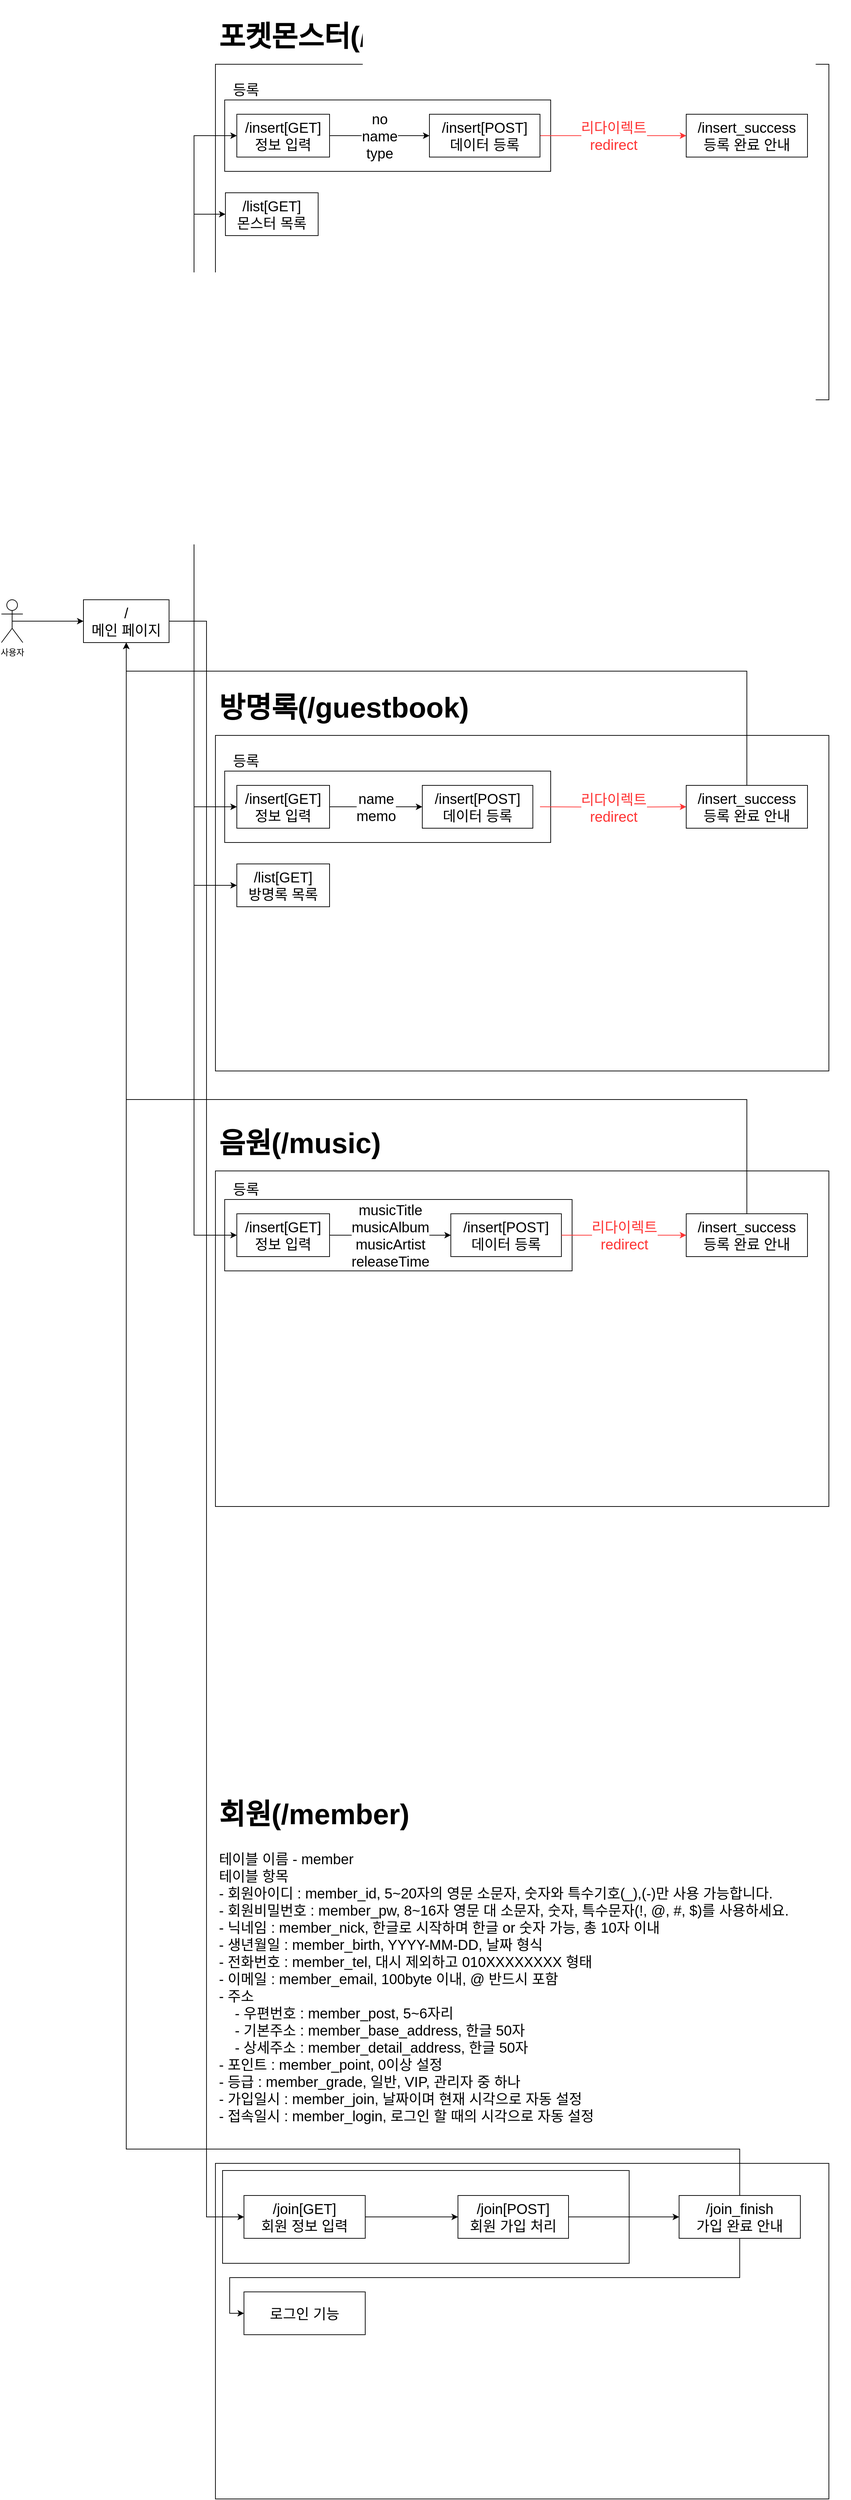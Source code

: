 <mxfile version="20.2.8" type="github" pages="2">
  <diagram id="O57XJA18-S0DsmIZMTSG" name="Flow">
    <mxGraphModel dx="1673" dy="2065" grid="1" gridSize="10" guides="1" tooltips="1" connect="1" arrows="1" fold="1" page="1" pageScale="1" pageWidth="827" pageHeight="1169" math="0" shadow="0">
      <root>
        <mxCell id="0" />
        <mxCell id="1" parent="0" />
        <mxCell id="FwMJxgxvuYq8EWC6jKZR-33" value="" style="rounded=0;whiteSpace=wrap;html=1;fontSize=20;" parent="1" vertex="1">
          <mxGeometry x="400" y="2360" width="860" height="470" as="geometry" />
        </mxCell>
        <mxCell id="FwMJxgxvuYq8EWC6jKZR-34" value="" style="rounded=0;whiteSpace=wrap;html=1;fontSize=20;" parent="1" vertex="1">
          <mxGeometry x="410" y="2370" width="570" height="130" as="geometry" />
        </mxCell>
        <mxCell id="FwMJxgxvuYq8EWC6jKZR-4" value="" style="rounded=0;whiteSpace=wrap;html=1;fontSize=20;" parent="1" vertex="1">
          <mxGeometry x="400" y="360" width="860" height="470" as="geometry" />
        </mxCell>
        <mxCell id="FwMJxgxvuYq8EWC6jKZR-5" value="" style="rounded=0;whiteSpace=wrap;html=1;fontSize=20;" parent="1" vertex="1">
          <mxGeometry x="413" y="410" width="457" height="100" as="geometry" />
        </mxCell>
        <mxCell id="FwMJxgxvuYq8EWC6jKZR-16" value="" style="rounded=0;whiteSpace=wrap;html=1;fontSize=20;" parent="1" vertex="1">
          <mxGeometry x="400" y="970" width="860" height="470" as="geometry" />
        </mxCell>
        <mxCell id="FwMJxgxvuYq8EWC6jKZR-17" value="" style="rounded=0;whiteSpace=wrap;html=1;fontSize=20;" parent="1" vertex="1">
          <mxGeometry x="413" y="1010" width="487" height="100" as="geometry" />
        </mxCell>
        <mxCell id="oXbdgaAhtaBAxmXEic1q-6" value="" style="rounded=0;whiteSpace=wrap;html=1;fontSize=20;" parent="1" vertex="1">
          <mxGeometry x="400" y="-580" width="860" height="470" as="geometry" />
        </mxCell>
        <mxCell id="oXbdgaAhtaBAxmXEic1q-5" style="edgeStyle=orthogonalEdgeStyle;rounded=0;orthogonalLoop=1;jettySize=auto;html=1;exitX=0.5;exitY=0.5;exitDx=0;exitDy=0;exitPerimeter=0;entryX=0;entryY=0.5;entryDx=0;entryDy=0;fontSize=20;" parent="1" source="oXbdgaAhtaBAxmXEic1q-1" target="oXbdgaAhtaBAxmXEic1q-4" edge="1">
          <mxGeometry relative="1" as="geometry" />
        </mxCell>
        <mxCell id="oXbdgaAhtaBAxmXEic1q-1" value="사용자" style="shape=umlActor;verticalLabelPosition=bottom;verticalAlign=top;html=1;outlineConnect=0;" parent="1" vertex="1">
          <mxGeometry x="100" y="170" width="30" height="60" as="geometry" />
        </mxCell>
        <mxCell id="oXbdgaAhtaBAxmXEic1q-9" value="" style="rounded=0;whiteSpace=wrap;html=1;fontSize=20;" parent="1" vertex="1">
          <mxGeometry x="413" y="-530" width="457" height="100" as="geometry" />
        </mxCell>
        <mxCell id="oXbdgaAhtaBAxmXEic1q-11" style="edgeStyle=orthogonalEdgeStyle;rounded=0;orthogonalLoop=1;jettySize=auto;html=1;exitX=1;exitY=0.5;exitDx=0;exitDy=0;entryX=0;entryY=0.5;entryDx=0;entryDy=0;fontSize=20;" parent="1" source="oXbdgaAhtaBAxmXEic1q-4" target="oXbdgaAhtaBAxmXEic1q-12" edge="1">
          <mxGeometry relative="1" as="geometry">
            <Array as="points">
              <mxPoint x="370" y="200" />
              <mxPoint x="370" y="-480" />
            </Array>
          </mxGeometry>
        </mxCell>
        <mxCell id="FwMJxgxvuYq8EWC6jKZR-23" style="edgeStyle=orthogonalEdgeStyle;rounded=0;orthogonalLoop=1;jettySize=auto;html=1;exitX=1;exitY=0.5;exitDx=0;exitDy=0;entryX=0;entryY=0.5;entryDx=0;entryDy=0;fontSize=20;fontColor=#000000;strokeColor=#000000;" parent="1" source="oXbdgaAhtaBAxmXEic1q-4" target="FwMJxgxvuYq8EWC6jKZR-20" edge="1">
          <mxGeometry relative="1" as="geometry">
            <Array as="points">
              <mxPoint x="370" y="200" />
              <mxPoint x="370" y="1060" />
            </Array>
          </mxGeometry>
        </mxCell>
        <mxCell id="FwMJxgxvuYq8EWC6jKZR-35" style="edgeStyle=orthogonalEdgeStyle;rounded=0;orthogonalLoop=1;jettySize=auto;html=1;exitX=1;exitY=0.5;exitDx=0;exitDy=0;entryX=0;entryY=0.5;entryDx=0;entryDy=0;fontSize=20;fontColor=#000000;strokeColor=#000000;" parent="1" source="oXbdgaAhtaBAxmXEic1q-4" target="FwMJxgxvuYq8EWC6jKZR-29" edge="1">
          <mxGeometry relative="1" as="geometry" />
        </mxCell>
        <mxCell id="tKP0dVKC1xyqjup3bviw-5" style="edgeStyle=orthogonalEdgeStyle;rounded=0;orthogonalLoop=1;jettySize=auto;html=1;entryX=0;entryY=0.5;entryDx=0;entryDy=0;" edge="1" parent="1" source="oXbdgaAhtaBAxmXEic1q-4" target="tKP0dVKC1xyqjup3bviw-1">
          <mxGeometry relative="1" as="geometry">
            <Array as="points">
              <mxPoint x="370" y="200" />
              <mxPoint x="370" y="-370" />
            </Array>
          </mxGeometry>
        </mxCell>
        <mxCell id="tKP0dVKC1xyqjup3bviw-7" style="edgeStyle=orthogonalEdgeStyle;rounded=0;orthogonalLoop=1;jettySize=auto;html=1;entryX=0;entryY=0.5;entryDx=0;entryDy=0;" edge="1" parent="1" source="oXbdgaAhtaBAxmXEic1q-4" target="tKP0dVKC1xyqjup3bviw-6">
          <mxGeometry relative="1" as="geometry">
            <Array as="points">
              <mxPoint x="370" y="200" />
              <mxPoint x="370" y="570" />
            </Array>
          </mxGeometry>
        </mxCell>
        <mxCell id="oXbdgaAhtaBAxmXEic1q-4" value="/&lt;br&gt;메인 페이지" style="rounded=0;whiteSpace=wrap;html=1;fontSize=20;" parent="1" vertex="1">
          <mxGeometry x="215" y="170" width="120" height="60" as="geometry" />
        </mxCell>
        <mxCell id="oXbdgaAhtaBAxmXEic1q-8" value="&lt;h1&gt;포켓몬스터(/pocketmon)&lt;/h1&gt;" style="text;html=1;strokeColor=none;fillColor=none;spacing=5;spacingTop=-20;whiteSpace=wrap;overflow=hidden;rounded=0;fontSize=20;" parent="1" vertex="1">
          <mxGeometry x="400" y="-660" width="560" height="80" as="geometry" />
        </mxCell>
        <mxCell id="oXbdgaAhtaBAxmXEic1q-10" value="등록" style="text;html=1;strokeColor=none;fillColor=none;align=center;verticalAlign=middle;whiteSpace=wrap;rounded=0;fontSize=20;" parent="1" vertex="1">
          <mxGeometry x="413" y="-560" width="60" height="30" as="geometry" />
        </mxCell>
        <mxCell id="oXbdgaAhtaBAxmXEic1q-14" value="no&lt;br&gt;name&lt;br&gt;type" style="edgeStyle=orthogonalEdgeStyle;rounded=0;orthogonalLoop=1;jettySize=auto;html=1;exitX=1;exitY=0.5;exitDx=0;exitDy=0;entryX=0;entryY=0.5;entryDx=0;entryDy=0;fontSize=20;" parent="1" source="oXbdgaAhtaBAxmXEic1q-12" target="oXbdgaAhtaBAxmXEic1q-13" edge="1">
          <mxGeometry relative="1" as="geometry" />
        </mxCell>
        <mxCell id="oXbdgaAhtaBAxmXEic1q-12" value="/insert[GET]&lt;br&gt;정보 입력" style="rounded=0;whiteSpace=wrap;html=1;fontSize=20;" parent="1" vertex="1">
          <mxGeometry x="430" y="-510" width="130" height="60" as="geometry" />
        </mxCell>
        <mxCell id="FwMJxgxvuYq8EWC6jKZR-2" value="리다이렉트&lt;br&gt;redirect" style="edgeStyle=orthogonalEdgeStyle;rounded=0;orthogonalLoop=1;jettySize=auto;html=1;exitX=1;exitY=0.5;exitDx=0;exitDy=0;entryX=0;entryY=0.5;entryDx=0;entryDy=0;fontSize=20;fillColor=#f8cecc;strokeColor=#FF3333;fontColor=#FF3333;" parent="1" source="oXbdgaAhtaBAxmXEic1q-13" target="FwMJxgxvuYq8EWC6jKZR-1" edge="1">
          <mxGeometry relative="1" as="geometry" />
        </mxCell>
        <mxCell id="oXbdgaAhtaBAxmXEic1q-13" value="/insert[POST]&lt;br&gt;데이터 등록" style="rounded=0;whiteSpace=wrap;html=1;fontSize=20;" parent="1" vertex="1">
          <mxGeometry x="700" y="-510" width="155" height="60" as="geometry" />
        </mxCell>
        <mxCell id="FwMJxgxvuYq8EWC6jKZR-1" value="/insert_success&lt;br&gt;등록 완료 안내" style="rounded=0;whiteSpace=wrap;html=1;fontSize=20;" parent="1" vertex="1">
          <mxGeometry x="1060" y="-510" width="170" height="60" as="geometry" />
        </mxCell>
        <mxCell id="FwMJxgxvuYq8EWC6jKZR-3" value="&lt;h1&gt;방명록(/guestbook)&lt;/h1&gt;" style="text;html=1;strokeColor=none;fillColor=none;spacing=5;spacingTop=-20;whiteSpace=wrap;overflow=hidden;rounded=0;fontSize=20;fontColor=#000000;" parent="1" vertex="1">
          <mxGeometry x="400" y="280" width="370" height="80" as="geometry" />
        </mxCell>
        <mxCell id="FwMJxgxvuYq8EWC6jKZR-6" value="등록" style="text;html=1;strokeColor=none;fillColor=none;align=center;verticalAlign=middle;whiteSpace=wrap;rounded=0;fontSize=20;" parent="1" vertex="1">
          <mxGeometry x="413" y="380" width="60" height="30" as="geometry" />
        </mxCell>
        <mxCell id="FwMJxgxvuYq8EWC6jKZR-7" value="name&lt;br&gt;memo" style="edgeStyle=orthogonalEdgeStyle;rounded=0;orthogonalLoop=1;jettySize=auto;html=1;exitX=1;exitY=0.5;exitDx=0;exitDy=0;fontSize=20;entryX=0;entryY=0.5;entryDx=0;entryDy=0;" parent="1" source="FwMJxgxvuYq8EWC6jKZR-8" target="FwMJxgxvuYq8EWC6jKZR-24" edge="1">
          <mxGeometry relative="1" as="geometry">
            <mxPoint x="700.0" y="460.0" as="targetPoint" />
          </mxGeometry>
        </mxCell>
        <mxCell id="FwMJxgxvuYq8EWC6jKZR-8" value="/insert[GET]&lt;br&gt;정보 입력" style="rounded=0;whiteSpace=wrap;html=1;fontSize=20;" parent="1" vertex="1">
          <mxGeometry x="430" y="430" width="130" height="60" as="geometry" />
        </mxCell>
        <mxCell id="FwMJxgxvuYq8EWC6jKZR-9" value="리다이렉트&lt;br&gt;redirect" style="edgeStyle=orthogonalEdgeStyle;rounded=0;orthogonalLoop=1;jettySize=auto;html=1;exitX=1;exitY=0.5;exitDx=0;exitDy=0;entryX=0;entryY=0.5;entryDx=0;entryDy=0;fontSize=20;fillColor=#f8cecc;strokeColor=#FF3333;fontColor=#FF3333;" parent="1" target="FwMJxgxvuYq8EWC6jKZR-10" edge="1">
          <mxGeometry relative="1" as="geometry">
            <mxPoint x="855" y="460.0" as="sourcePoint" />
          </mxGeometry>
        </mxCell>
        <mxCell id="FwMJxgxvuYq8EWC6jKZR-13" style="edgeStyle=orthogonalEdgeStyle;rounded=0;orthogonalLoop=1;jettySize=auto;html=1;exitX=0.5;exitY=0;exitDx=0;exitDy=0;entryX=0.5;entryY=1;entryDx=0;entryDy=0;fontSize=20;fontColor=#000000;strokeColor=#000000;" parent="1" source="FwMJxgxvuYq8EWC6jKZR-10" target="oXbdgaAhtaBAxmXEic1q-4" edge="1">
          <mxGeometry relative="1" as="geometry">
            <Array as="points">
              <mxPoint x="1145" y="270" />
              <mxPoint x="275" y="270" />
            </Array>
          </mxGeometry>
        </mxCell>
        <mxCell id="FwMJxgxvuYq8EWC6jKZR-10" value="/insert_success&lt;br&gt;등록 완료 안내" style="rounded=0;whiteSpace=wrap;html=1;fontSize=20;" parent="1" vertex="1">
          <mxGeometry x="1060" y="430" width="170" height="60" as="geometry" />
        </mxCell>
        <mxCell id="FwMJxgxvuYq8EWC6jKZR-11" value="/insert[POST]&lt;br&gt;데이터 등록" style="rounded=0;whiteSpace=wrap;html=1;fontSize=20;" parent="1" vertex="1">
          <mxGeometry x="730" y="1030" width="155" height="60" as="geometry" />
        </mxCell>
        <mxCell id="FwMJxgxvuYq8EWC6jKZR-12" style="edgeStyle=orthogonalEdgeStyle;rounded=0;orthogonalLoop=1;jettySize=auto;html=1;exitX=1;exitY=0.5;exitDx=0;exitDy=0;entryX=0;entryY=0.5;entryDx=0;entryDy=0;fontSize=20;fontColor=#000000;strokeColor=#000000;" parent="1" source="oXbdgaAhtaBAxmXEic1q-4" target="FwMJxgxvuYq8EWC6jKZR-8" edge="1">
          <mxGeometry relative="1" as="geometry">
            <Array as="points">
              <mxPoint x="370" y="200" />
              <mxPoint x="370" y="460" />
            </Array>
          </mxGeometry>
        </mxCell>
        <mxCell id="FwMJxgxvuYq8EWC6jKZR-15" value="&lt;h1&gt;음원(/music)&lt;/h1&gt;" style="text;html=1;strokeColor=none;fillColor=none;spacing=5;spacingTop=-20;whiteSpace=wrap;overflow=hidden;rounded=0;fontSize=20;fontColor=#000000;" parent="1" vertex="1">
          <mxGeometry x="400" y="890" width="650" height="70" as="geometry" />
        </mxCell>
        <mxCell id="FwMJxgxvuYq8EWC6jKZR-18" value="등록" style="text;html=1;strokeColor=none;fillColor=none;align=center;verticalAlign=middle;whiteSpace=wrap;rounded=0;fontSize=20;" parent="1" vertex="1">
          <mxGeometry x="413" y="980" width="60" height="30" as="geometry" />
        </mxCell>
        <mxCell id="FwMJxgxvuYq8EWC6jKZR-19" value="musicTitle&lt;br&gt;musicAlbum&lt;br&gt;musicArtist&lt;br&gt;releaseTime" style="edgeStyle=orthogonalEdgeStyle;rounded=0;orthogonalLoop=1;jettySize=auto;html=1;exitX=1;exitY=0.5;exitDx=0;exitDy=0;fontSize=20;entryX=0;entryY=0.5;entryDx=0;entryDy=0;" parent="1" source="FwMJxgxvuYq8EWC6jKZR-20" target="FwMJxgxvuYq8EWC6jKZR-11" edge="1">
          <mxGeometry relative="1" as="geometry">
            <mxPoint x="710" y="1060" as="targetPoint" />
          </mxGeometry>
        </mxCell>
        <mxCell id="FwMJxgxvuYq8EWC6jKZR-20" value="/insert[GET]&lt;br&gt;정보 입력" style="rounded=0;whiteSpace=wrap;html=1;fontSize=20;" parent="1" vertex="1">
          <mxGeometry x="430" y="1030" width="130" height="60" as="geometry" />
        </mxCell>
        <mxCell id="FwMJxgxvuYq8EWC6jKZR-21" value="리다이렉트&lt;br&gt;redirect" style="edgeStyle=orthogonalEdgeStyle;rounded=0;orthogonalLoop=1;jettySize=auto;html=1;entryX=0;entryY=0.5;entryDx=0;entryDy=0;fontSize=20;fillColor=#f8cecc;strokeColor=#FF3333;fontColor=#FF3333;exitX=1;exitY=0.5;exitDx=0;exitDy=0;" parent="1" source="FwMJxgxvuYq8EWC6jKZR-11" target="FwMJxgxvuYq8EWC6jKZR-22" edge="1">
          <mxGeometry relative="1" as="geometry">
            <mxPoint x="900" y="1060" as="sourcePoint" />
          </mxGeometry>
        </mxCell>
        <mxCell id="FwMJxgxvuYq8EWC6jKZR-25" style="edgeStyle=orthogonalEdgeStyle;rounded=0;orthogonalLoop=1;jettySize=auto;html=1;exitX=0.5;exitY=0;exitDx=0;exitDy=0;entryX=0.5;entryY=1;entryDx=0;entryDy=0;fontSize=20;fontColor=#000000;strokeColor=#000000;" parent="1" source="FwMJxgxvuYq8EWC6jKZR-22" target="oXbdgaAhtaBAxmXEic1q-4" edge="1">
          <mxGeometry relative="1" as="geometry">
            <Array as="points">
              <mxPoint x="1145" y="870" />
              <mxPoint x="275" y="870" />
            </Array>
          </mxGeometry>
        </mxCell>
        <mxCell id="FwMJxgxvuYq8EWC6jKZR-22" value="/insert_success&lt;br&gt;등록 완료 안내" style="rounded=0;whiteSpace=wrap;html=1;fontSize=20;" parent="1" vertex="1">
          <mxGeometry x="1060" y="1030" width="170" height="60" as="geometry" />
        </mxCell>
        <mxCell id="FwMJxgxvuYq8EWC6jKZR-24" value="/insert[POST]&lt;br&gt;데이터 등록" style="rounded=0;whiteSpace=wrap;html=1;fontSize=20;" parent="1" vertex="1">
          <mxGeometry x="690" y="430" width="155" height="60" as="geometry" />
        </mxCell>
        <mxCell id="FwMJxgxvuYq8EWC6jKZR-27" value="&lt;h1&gt;회원(/member)&lt;/h1&gt;&lt;div&gt;테이블 이름 - member&lt;/div&gt;&lt;div&gt;테이블 항목&lt;/div&gt;&lt;div&gt;- 회원아이디 : member_id, 5~20자의 영문 소문자, 숫자와 특수기호(_),(-)만 사용 가능합니다.&lt;/div&gt;&lt;div&gt;- 회원비밀번호 : member_pw, 8~16자 영문 대 소문자, 숫자, 특수문자(!, @, #, $)를 사용하세요.&lt;/div&gt;&lt;div&gt;- 닉네임 : member_nick, 한글로 시작하며 한글 or 숫자 가능, 총 10자 이내&lt;/div&gt;&lt;div&gt;- 생년월일 : member_birth, YYYY-MM-DD, 날짜 형식&lt;/div&gt;&lt;div&gt;- 전화번호 : member_tel, 대시 제외하고 010XXXXXXXX 형태&lt;/div&gt;&lt;div&gt;- 이메일 : member_email, 100byte 이내, @ 반드시 포함&lt;/div&gt;&lt;div&gt;- 주소&lt;/div&gt;&lt;div&gt;&amp;nbsp; &amp;nbsp; - 우편번호 : member_post, 5~6자리&lt;/div&gt;&lt;div&gt;&amp;nbsp; &amp;nbsp; - 기본주소 : member_base_address, 한글 50자&lt;/div&gt;&lt;div&gt;&amp;nbsp; &amp;nbsp; - 상세주소 : member_detail_address, 한글 50자&lt;/div&gt;&lt;div&gt;- 포인트 : member_point, 0이상 설정&lt;/div&gt;&lt;div&gt;- 등급 : member_grade, 일반, VIP, 관리자 중 하나&lt;/div&gt;&lt;div&gt;- 가입일시 : member_join, 날짜이며 현재 시각으로 자동 설정&lt;/div&gt;&lt;div&gt;- 접속일시 : member_login, 로그인 할 때의 시각으로 자동 설정&lt;/div&gt;" style="text;html=1;strokeColor=none;fillColor=none;spacing=5;spacingTop=-20;whiteSpace=wrap;overflow=hidden;rounded=0;fontSize=20;fontColor=#000000;" parent="1" vertex="1">
          <mxGeometry x="400" y="1830" width="890" height="510" as="geometry" />
        </mxCell>
        <mxCell id="FwMJxgxvuYq8EWC6jKZR-32" style="edgeStyle=orthogonalEdgeStyle;rounded=0;orthogonalLoop=1;jettySize=auto;html=1;exitX=1;exitY=0.5;exitDx=0;exitDy=0;entryX=0;entryY=0.5;entryDx=0;entryDy=0;fontSize=20;fontColor=#000000;strokeColor=#000000;" parent="1" source="FwMJxgxvuYq8EWC6jKZR-28" target="FwMJxgxvuYq8EWC6jKZR-30" edge="1">
          <mxGeometry relative="1" as="geometry" />
        </mxCell>
        <mxCell id="FwMJxgxvuYq8EWC6jKZR-28" value="/join[POST]&lt;br&gt;회원 가입 처리" style="rounded=0;whiteSpace=wrap;html=1;fontSize=20;" parent="1" vertex="1">
          <mxGeometry x="740" y="2405" width="155" height="60" as="geometry" />
        </mxCell>
        <mxCell id="FwMJxgxvuYq8EWC6jKZR-31" style="edgeStyle=orthogonalEdgeStyle;rounded=0;orthogonalLoop=1;jettySize=auto;html=1;exitX=1;exitY=0.5;exitDx=0;exitDy=0;entryX=0;entryY=0.5;entryDx=0;entryDy=0;fontSize=20;fontColor=#000000;strokeColor=#000000;" parent="1" source="FwMJxgxvuYq8EWC6jKZR-29" target="FwMJxgxvuYq8EWC6jKZR-28" edge="1">
          <mxGeometry relative="1" as="geometry" />
        </mxCell>
        <mxCell id="FwMJxgxvuYq8EWC6jKZR-29" value="/join[GET]&lt;br&gt;회원 정보 입력" style="rounded=0;whiteSpace=wrap;html=1;fontSize=20;" parent="1" vertex="1">
          <mxGeometry x="440" y="2405" width="170" height="60" as="geometry" />
        </mxCell>
        <mxCell id="FwMJxgxvuYq8EWC6jKZR-36" style="edgeStyle=orthogonalEdgeStyle;rounded=0;orthogonalLoop=1;jettySize=auto;html=1;exitX=0.5;exitY=0;exitDx=0;exitDy=0;entryX=0.5;entryY=1;entryDx=0;entryDy=0;fontSize=20;fontColor=#000000;strokeColor=#000000;" parent="1" source="FwMJxgxvuYq8EWC6jKZR-30" target="oXbdgaAhtaBAxmXEic1q-4" edge="1">
          <mxGeometry relative="1" as="geometry">
            <Array as="points">
              <mxPoint x="1135" y="2340" />
              <mxPoint x="275" y="2340" />
            </Array>
          </mxGeometry>
        </mxCell>
        <mxCell id="tLdyOI6LnVIX3LAUtrd9-2" style="edgeStyle=orthogonalEdgeStyle;rounded=0;orthogonalLoop=1;jettySize=auto;html=1;exitX=0.5;exitY=1;exitDx=0;exitDy=0;entryX=0;entryY=0.5;entryDx=0;entryDy=0;" parent="1" source="FwMJxgxvuYq8EWC6jKZR-30" target="tLdyOI6LnVIX3LAUtrd9-1" edge="1">
          <mxGeometry relative="1" as="geometry">
            <Array as="points">
              <mxPoint x="1135" y="2520" />
              <mxPoint x="420" y="2520" />
              <mxPoint x="420" y="2570" />
            </Array>
          </mxGeometry>
        </mxCell>
        <mxCell id="FwMJxgxvuYq8EWC6jKZR-30" value="/join_finish&lt;br&gt;가입 완료 안내" style="rounded=0;whiteSpace=wrap;html=1;fontSize=20;" parent="1" vertex="1">
          <mxGeometry x="1050" y="2405" width="170" height="60" as="geometry" />
        </mxCell>
        <mxCell id="tLdyOI6LnVIX3LAUtrd9-1" value="로그인 기능" style="rounded=0;whiteSpace=wrap;html=1;fontSize=20;" parent="1" vertex="1">
          <mxGeometry x="440" y="2540" width="170" height="60" as="geometry" />
        </mxCell>
        <mxCell id="tKP0dVKC1xyqjup3bviw-1" value="/list[GET]&lt;br&gt;몬스터 목록" style="rounded=0;whiteSpace=wrap;html=1;fontSize=20;" vertex="1" parent="1">
          <mxGeometry x="414" y="-400" width="130" height="60" as="geometry" />
        </mxCell>
        <mxCell id="tKP0dVKC1xyqjup3bviw-6" value="/list[GET]&lt;br&gt;방명록 목록" style="rounded=0;whiteSpace=wrap;html=1;fontSize=20;" vertex="1" parent="1">
          <mxGeometry x="430" y="540" width="130" height="60" as="geometry" />
        </mxCell>
      </root>
    </mxGraphModel>
  </diagram>
  <diagram id="t2rL5kHZyFrx9FGqsDLl" name="의존성">
    <mxGraphModel dx="766" dy="482" grid="1" gridSize="10" guides="1" tooltips="1" connect="1" arrows="1" fold="1" page="1" pageScale="1" pageWidth="827" pageHeight="1169" math="0" shadow="0">
      <root>
        <mxCell id="0" />
        <mxCell id="1" parent="0" />
        <mxCell id="yWQKlwxxuTnWNx6dBClJ-10" value="PocketMonsterDto" style="edgeStyle=orthogonalEdgeStyle;rounded=0;orthogonalLoop=1;jettySize=auto;html=1;exitX=0.5;exitY=1;exitDx=0;exitDy=0;entryX=0.5;entryY=0;entryDx=0;entryDy=0;fontSize=20;" edge="1" parent="1" source="yWQKlwxxuTnWNx6dBClJ-1" target="yWQKlwxxuTnWNx6dBClJ-9">
          <mxGeometry relative="1" as="geometry" />
        </mxCell>
        <mxCell id="yWQKlwxxuTnWNx6dBClJ-1" value="PocketMonsterController" style="rounded=0;whiteSpace=wrap;html=1;fontSize=20;" vertex="1" parent="1">
          <mxGeometry x="90" y="110" width="260" height="60" as="geometry" />
        </mxCell>
        <mxCell id="yWQKlwxxuTnWNx6dBClJ-2" value="Database" style="rounded=0;whiteSpace=wrap;html=1;fontSize=20;" vertex="1" parent="1">
          <mxGeometry x="90" y="470" width="260" height="60" as="geometry" />
        </mxCell>
        <mxCell id="yWQKlwxxuTnWNx6dBClJ-6" style="edgeStyle=orthogonalEdgeStyle;rounded=0;orthogonalLoop=1;jettySize=auto;html=1;exitX=0.5;exitY=1;exitDx=0;exitDy=0;entryX=0.5;entryY=0;entryDx=0;entryDy=0;fontSize=20;" edge="1" parent="1" source="yWQKlwxxuTnWNx6dBClJ-3" target="yWQKlwxxuTnWNx6dBClJ-2">
          <mxGeometry relative="1" as="geometry" />
        </mxCell>
        <mxCell id="yWQKlwxxuTnWNx6dBClJ-7" style="edgeStyle=orthogonalEdgeStyle;rounded=0;orthogonalLoop=1;jettySize=auto;html=1;exitX=1;exitY=0.5;exitDx=0;exitDy=0;entryX=0;entryY=0.5;entryDx=0;entryDy=0;fontSize=20;" edge="1" parent="1" source="yWQKlwxxuTnWNx6dBClJ-3" target="yWQKlwxxuTnWNx6dBClJ-4">
          <mxGeometry relative="1" as="geometry" />
        </mxCell>
        <mxCell id="yWQKlwxxuTnWNx6dBClJ-3" value="JdbcTemplate" style="rounded=0;whiteSpace=wrap;html=1;fontSize=20;" vertex="1" parent="1">
          <mxGeometry x="90" y="350" width="260" height="60" as="geometry" />
        </mxCell>
        <mxCell id="yWQKlwxxuTnWNx6dBClJ-4" value="DataSource" style="rounded=0;whiteSpace=wrap;html=1;fontSize=20;" vertex="1" parent="1">
          <mxGeometry x="414" y="350" width="260" height="60" as="geometry" />
        </mxCell>
        <mxCell id="yWQKlwxxuTnWNx6dBClJ-11" style="edgeStyle=orthogonalEdgeStyle;rounded=0;orthogonalLoop=1;jettySize=auto;html=1;exitX=0.5;exitY=1;exitDx=0;exitDy=0;entryX=0.5;entryY=0;entryDx=0;entryDy=0;fontSize=20;" edge="1" parent="1" source="yWQKlwxxuTnWNx6dBClJ-9" target="yWQKlwxxuTnWNx6dBClJ-3">
          <mxGeometry relative="1" as="geometry" />
        </mxCell>
        <mxCell id="yWQKlwxxuTnWNx6dBClJ-9" value="PocketMonsterDao(Impl)" style="rounded=0;whiteSpace=wrap;html=1;fontSize=20;" vertex="1" parent="1">
          <mxGeometry x="90" y="230" width="260" height="60" as="geometry" />
        </mxCell>
      </root>
    </mxGraphModel>
  </diagram>
</mxfile>
